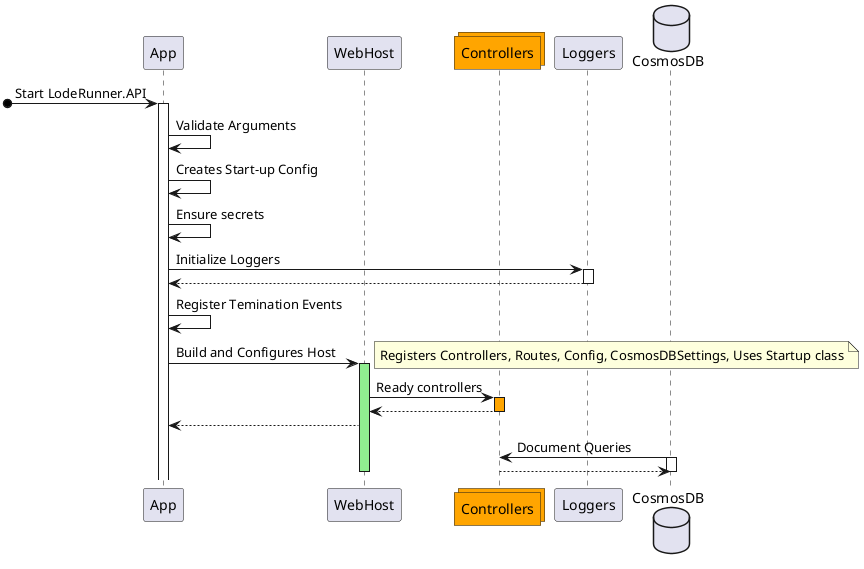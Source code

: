 @startuml LodeRunner.API App and Change feed Init

participant "App" as L8rAPIStart
participant "WebHost" as WebHost
collections "Controllers" as Endpoints #Orange
participant "Loggers" as Loggers
database    "CosmosDB" as CosmosDB

[o-> L8rAPIStart: Start LodeRunner.API

activate L8rAPIStart

L8rAPIStart -> L8rAPIStart: Validate Arguments
L8rAPIStart -> L8rAPIStart: Creates Start-up Config

L8rAPIStart -> L8rAPIStart: Ensure secrets
L8rAPIStart -> Loggers: Initialize Loggers
activate Loggers
Loggers --> L8rAPIStart
deactivate Loggers
L8rAPIStart -> L8rAPIStart: Register Temination Events

L8rAPIStart -> WebHost: Build and Configures Host
activate WebHost #LightGreen
note right
    Registers Controllers, Routes, Config, CosmosDBSettings, Uses Startup class
end note
WebHost -> Endpoints: Ready controllers
activate Endpoints #Orange
Endpoints --> WebHost
deactivate Endpoints
WebHost --> L8rAPIStart

CosmosDB -> Endpoints: Document Queries
activate CosmosDB
Endpoints --> CosmosDB
deactivate CosmosDB

deactivate Endpoints

deactivate WebHost


@enduml